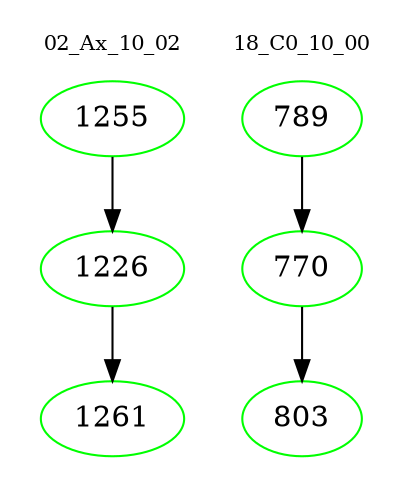 digraph{
subgraph cluster_0 {
color = white
label = "02_Ax_10_02";
fontsize=10;
T0_1255 [label="1255", color="green"]
T0_1255 -> T0_1226 [color="black"]
T0_1226 [label="1226", color="green"]
T0_1226 -> T0_1261 [color="black"]
T0_1261 [label="1261", color="green"]
}
subgraph cluster_1 {
color = white
label = "18_C0_10_00";
fontsize=10;
T1_789 [label="789", color="green"]
T1_789 -> T1_770 [color="black"]
T1_770 [label="770", color="green"]
T1_770 -> T1_803 [color="black"]
T1_803 [label="803", color="green"]
}
}
